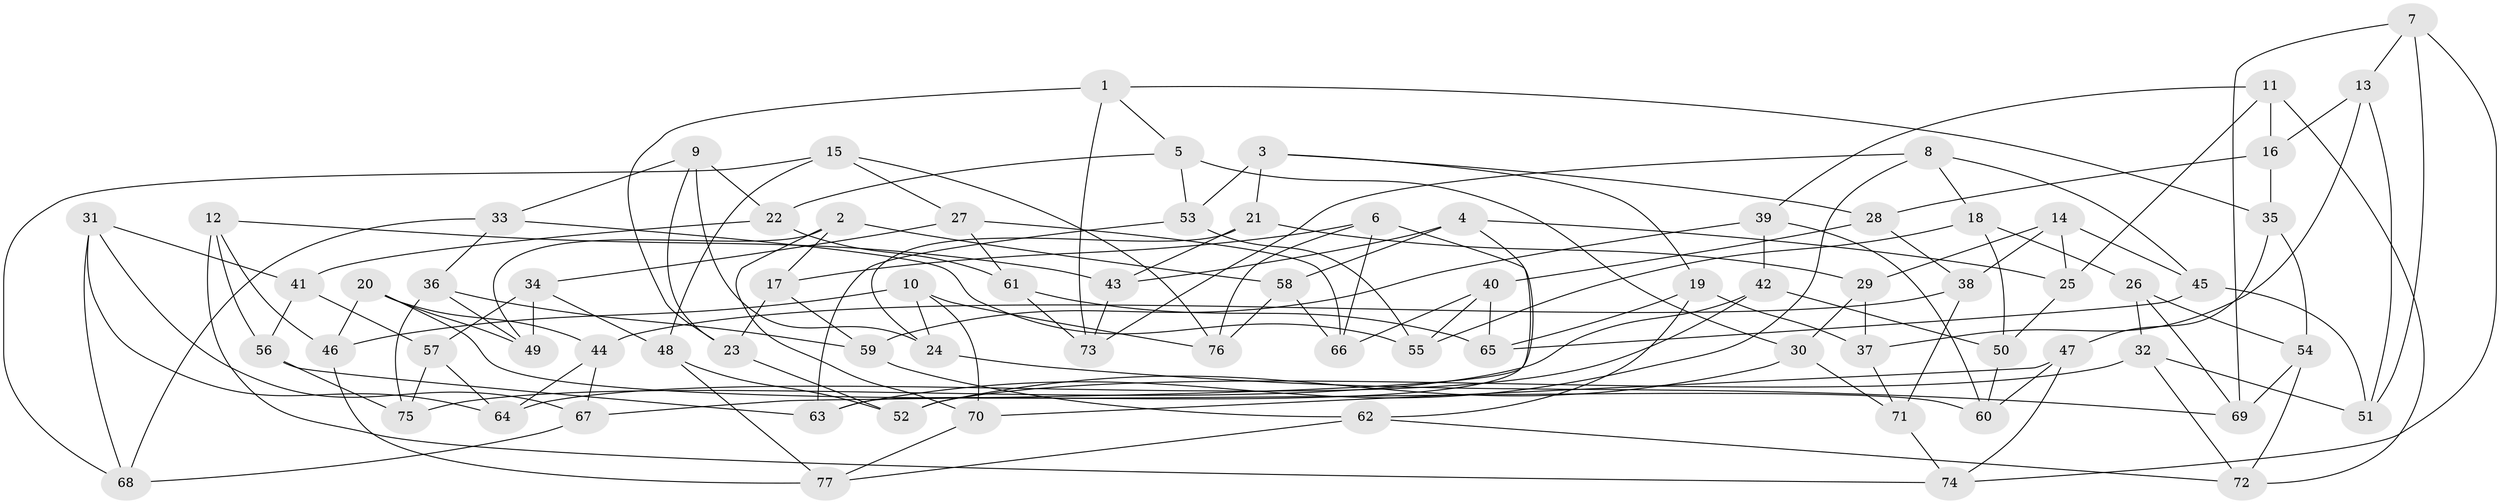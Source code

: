 // coarse degree distribution, {6: 0.5652173913043478, 4: 0.30434782608695654, 5: 0.10869565217391304, 3: 0.021739130434782608}
// Generated by graph-tools (version 1.1) at 2025/24/03/03/25 07:24:30]
// undirected, 77 vertices, 154 edges
graph export_dot {
graph [start="1"]
  node [color=gray90,style=filled];
  1;
  2;
  3;
  4;
  5;
  6;
  7;
  8;
  9;
  10;
  11;
  12;
  13;
  14;
  15;
  16;
  17;
  18;
  19;
  20;
  21;
  22;
  23;
  24;
  25;
  26;
  27;
  28;
  29;
  30;
  31;
  32;
  33;
  34;
  35;
  36;
  37;
  38;
  39;
  40;
  41;
  42;
  43;
  44;
  45;
  46;
  47;
  48;
  49;
  50;
  51;
  52;
  53;
  54;
  55;
  56;
  57;
  58;
  59;
  60;
  61;
  62;
  63;
  64;
  65;
  66;
  67;
  68;
  69;
  70;
  71;
  72;
  73;
  74;
  75;
  76;
  77;
  1 -- 35;
  1 -- 73;
  1 -- 5;
  1 -- 23;
  2 -- 58;
  2 -- 17;
  2 -- 49;
  2 -- 70;
  3 -- 28;
  3 -- 21;
  3 -- 19;
  3 -- 53;
  4 -- 25;
  4 -- 58;
  4 -- 67;
  4 -- 43;
  5 -- 22;
  5 -- 30;
  5 -- 53;
  6 -- 66;
  6 -- 63;
  6 -- 76;
  6 -- 17;
  7 -- 51;
  7 -- 13;
  7 -- 69;
  7 -- 74;
  8 -- 18;
  8 -- 45;
  8 -- 63;
  8 -- 73;
  9 -- 24;
  9 -- 33;
  9 -- 23;
  9 -- 22;
  10 -- 24;
  10 -- 70;
  10 -- 46;
  10 -- 76;
  11 -- 25;
  11 -- 16;
  11 -- 39;
  11 -- 72;
  12 -- 43;
  12 -- 56;
  12 -- 74;
  12 -- 46;
  13 -- 51;
  13 -- 16;
  13 -- 37;
  14 -- 25;
  14 -- 45;
  14 -- 38;
  14 -- 29;
  15 -- 48;
  15 -- 27;
  15 -- 68;
  15 -- 76;
  16 -- 28;
  16 -- 35;
  17 -- 59;
  17 -- 23;
  18 -- 50;
  18 -- 55;
  18 -- 26;
  19 -- 62;
  19 -- 37;
  19 -- 65;
  20 -- 44;
  20 -- 60;
  20 -- 46;
  20 -- 49;
  21 -- 24;
  21 -- 29;
  21 -- 43;
  22 -- 61;
  22 -- 41;
  23 -- 52;
  24 -- 69;
  25 -- 50;
  26 -- 54;
  26 -- 32;
  26 -- 69;
  27 -- 66;
  27 -- 61;
  27 -- 34;
  28 -- 40;
  28 -- 38;
  29 -- 30;
  29 -- 37;
  30 -- 52;
  30 -- 71;
  31 -- 67;
  31 -- 68;
  31 -- 64;
  31 -- 41;
  32 -- 51;
  32 -- 72;
  32 -- 52;
  33 -- 68;
  33 -- 55;
  33 -- 36;
  34 -- 49;
  34 -- 57;
  34 -- 48;
  35 -- 54;
  35 -- 47;
  36 -- 75;
  36 -- 49;
  36 -- 59;
  37 -- 71;
  38 -- 71;
  38 -- 44;
  39 -- 59;
  39 -- 60;
  39 -- 42;
  40 -- 55;
  40 -- 66;
  40 -- 65;
  41 -- 57;
  41 -- 56;
  42 -- 75;
  42 -- 64;
  42 -- 50;
  43 -- 73;
  44 -- 67;
  44 -- 64;
  45 -- 65;
  45 -- 51;
  46 -- 77;
  47 -- 60;
  47 -- 74;
  47 -- 70;
  48 -- 77;
  48 -- 52;
  50 -- 60;
  53 -- 63;
  53 -- 55;
  54 -- 69;
  54 -- 72;
  56 -- 63;
  56 -- 75;
  57 -- 64;
  57 -- 75;
  58 -- 66;
  58 -- 76;
  59 -- 62;
  61 -- 65;
  61 -- 73;
  62 -- 77;
  62 -- 72;
  67 -- 68;
  70 -- 77;
  71 -- 74;
}
